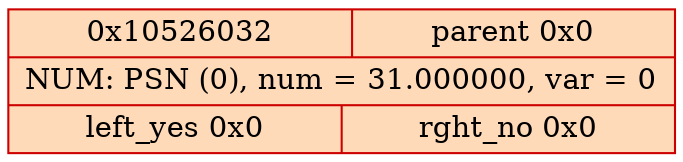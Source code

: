 digraph tree{
	rankdir=TB;
spline = ortho;
	10526032[style="filled",fillcolor="peachpuff"shape=record,color=red3,label="{{<f0> 0x10526032 |<f3>parent 0x0}|NUM: PSN  (0), num = 31.000000, var = 0|{<f2>left_yes 0x0 | <f1>rght_no 0x0}}"]
}
